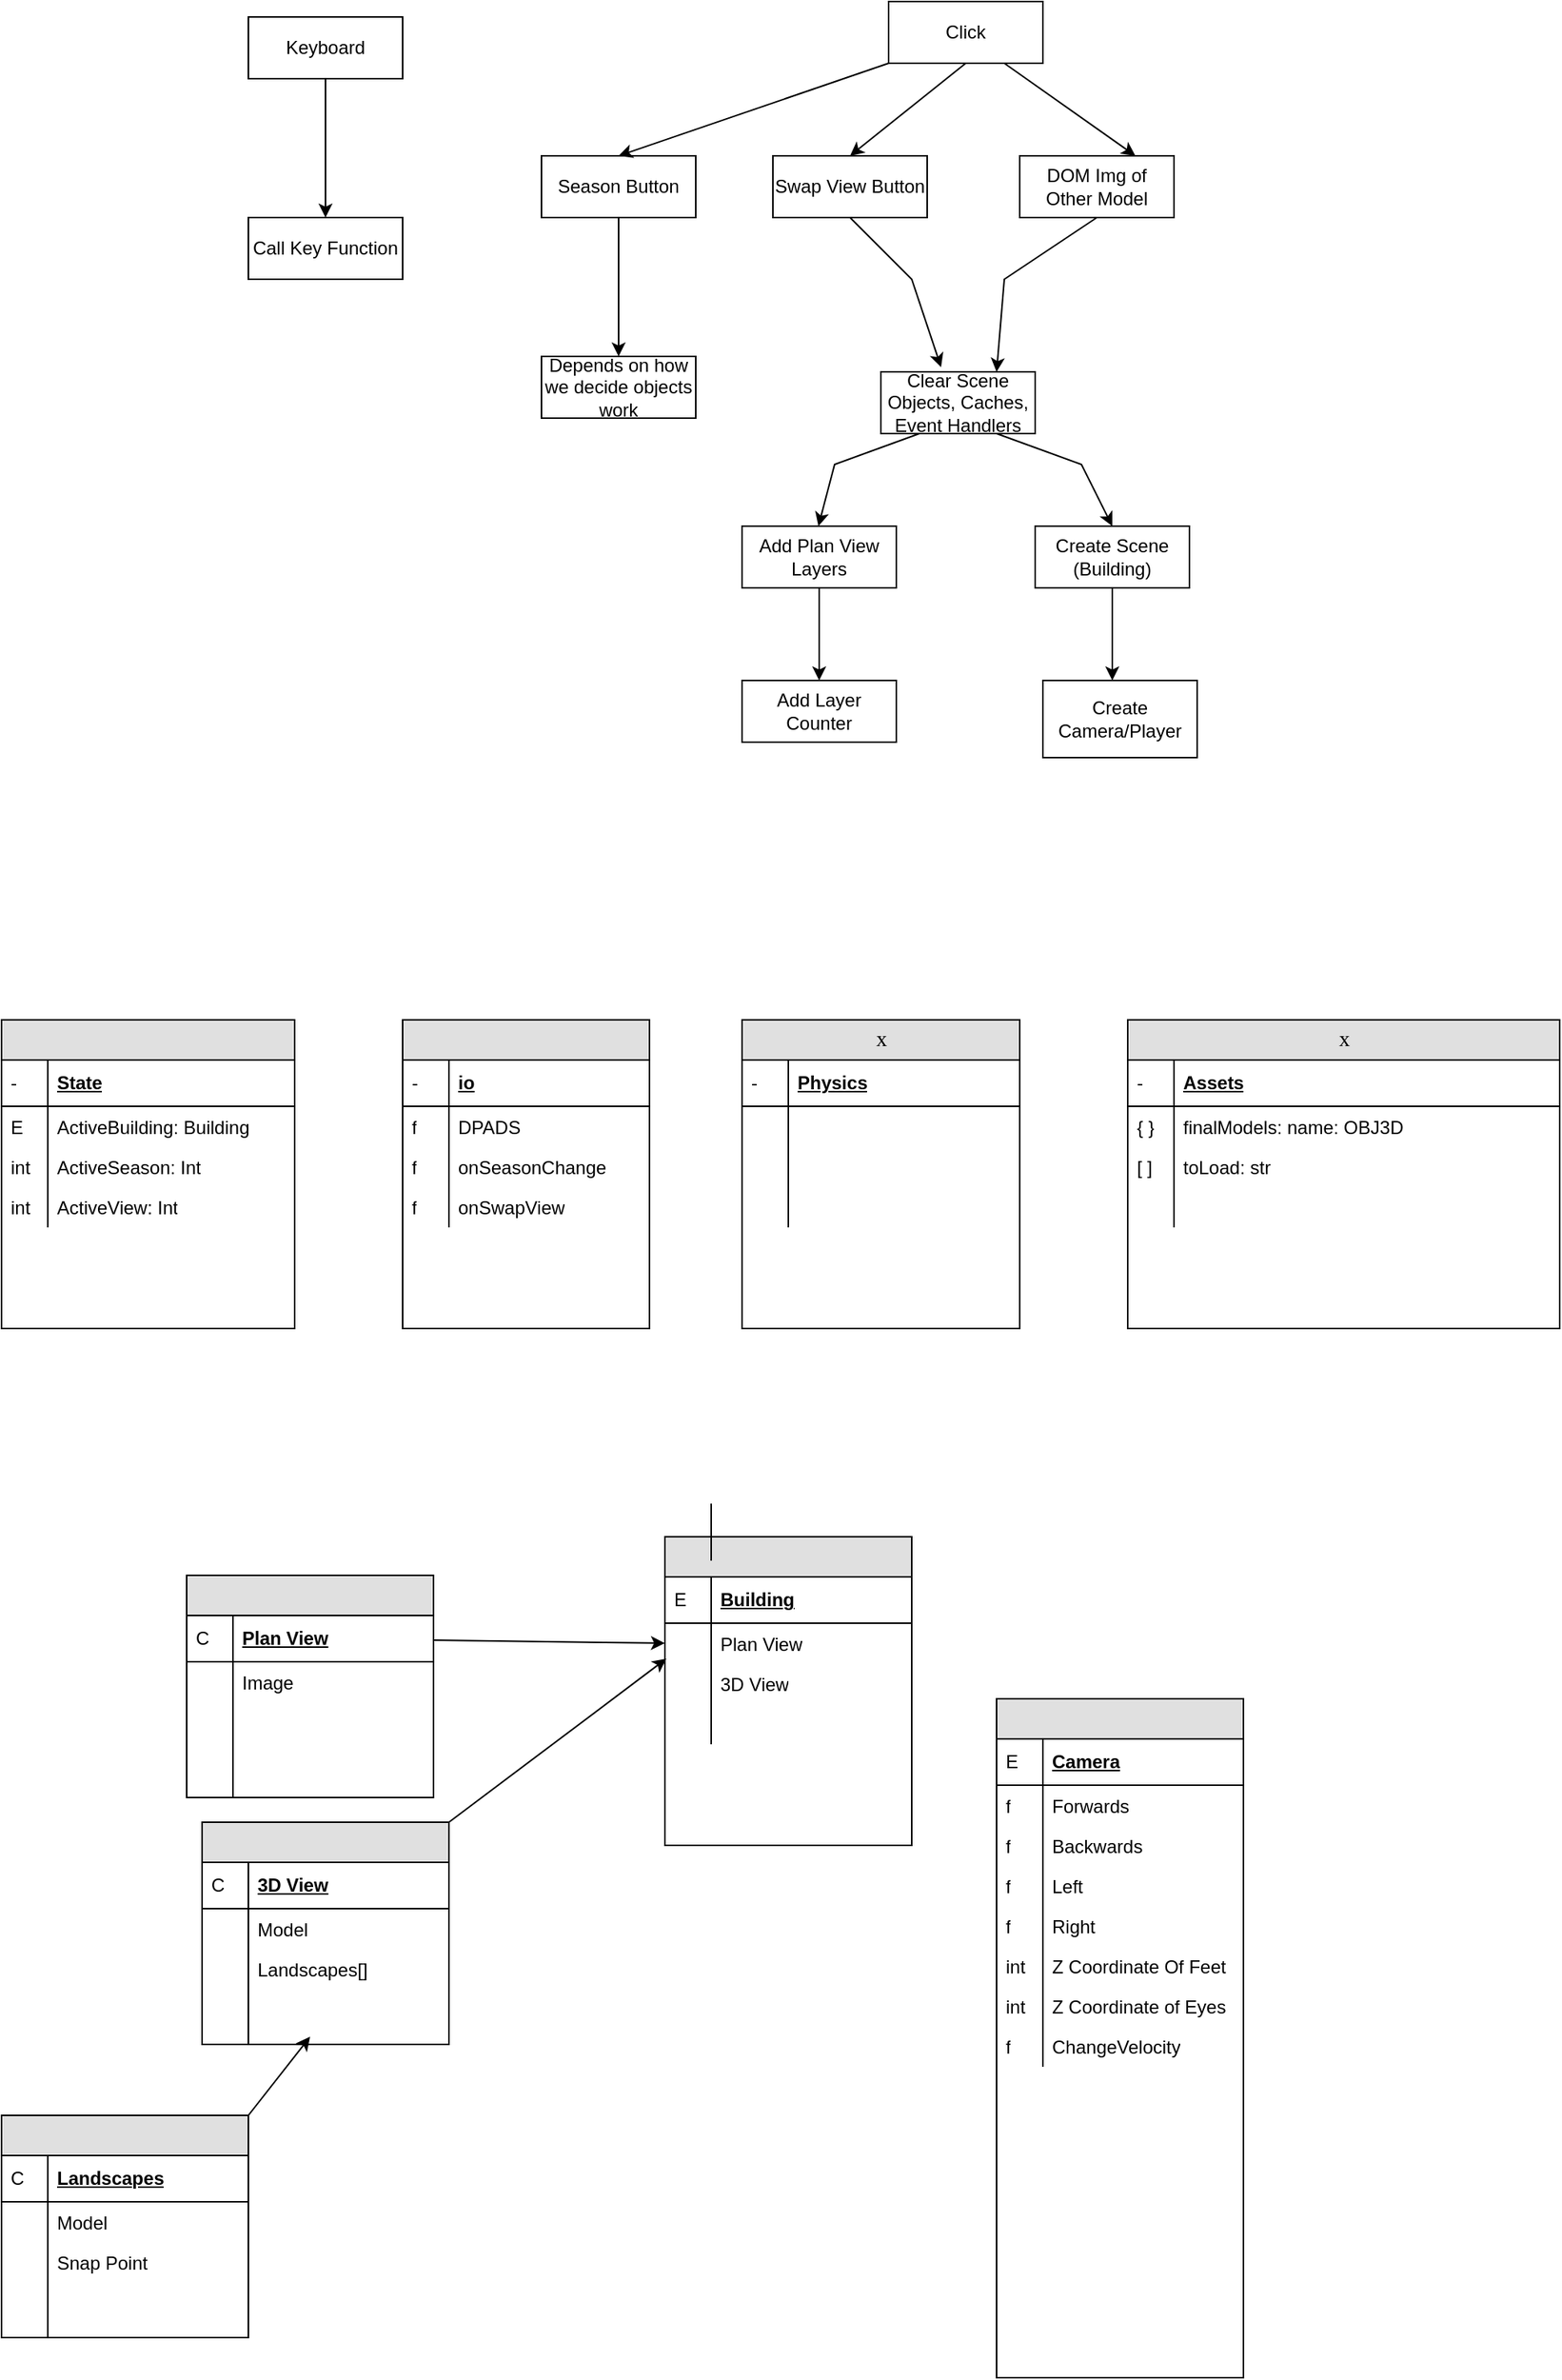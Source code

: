 <mxfile version="16.5.2" type="device"><diagram name="Page-1" id="e56a1550-8fbb-45ad-956c-1786394a9013"><mxGraphModel dx="1662" dy="1612" grid="1" gridSize="10" guides="1" tooltips="1" connect="1" arrows="1" fold="1" page="1" pageScale="1" pageWidth="1100" pageHeight="850" background="none" math="0" shadow="0"><root><mxCell id="0"/><mxCell id="1" parent="0"/><mxCell id="2e49270ec7c68f3f-80" value="" style="swimlane;html=1;fontStyle=0;childLayout=stackLayout;horizontal=1;startSize=26;fillColor=#e0e0e0;horizontalStack=0;resizeParent=1;resizeLast=0;collapsible=1;marginBottom=0;swimlaneFillColor=#ffffff;align=center;rounded=0;shadow=0;comic=0;labelBackgroundColor=none;strokeWidth=1;fontFamily=Verdana;fontSize=14" parent="1" vertex="1"><mxGeometry x="450" y="225" width="160" height="200" as="geometry"/></mxCell><mxCell id="2e49270ec7c68f3f-81" value="Building" style="shape=partialRectangle;top=0;left=0;right=0;bottom=1;html=1;align=left;verticalAlign=middle;fillColor=none;spacingLeft=34;spacingRight=4;whiteSpace=wrap;overflow=hidden;rotatable=0;points=[[0,0.5],[1,0.5]];portConstraint=eastwest;dropTarget=0;fontStyle=5;" parent="2e49270ec7c68f3f-80" vertex="1"><mxGeometry y="26" width="160" height="30" as="geometry"/></mxCell><mxCell id="2e49270ec7c68f3f-82" value="E" style="shape=partialRectangle;top=0;left=0;bottom=0;html=1;fillColor=none;align=left;verticalAlign=middle;spacingLeft=4;spacingRight=4;whiteSpace=wrap;overflow=hidden;rotatable=0;points=[];portConstraint=eastwest;part=1;" parent="2e49270ec7c68f3f-81" vertex="1" connectable="0"><mxGeometry width="30" height="30" as="geometry"/></mxCell><mxCell id="2e49270ec7c68f3f-83" value="Plan View&lt;br&gt;" style="shape=partialRectangle;top=0;left=0;right=0;bottom=0;html=1;align=left;verticalAlign=top;fillColor=none;spacingLeft=34;spacingRight=4;whiteSpace=wrap;overflow=hidden;rotatable=0;points=[[0,0.5],[1,0.5]];portConstraint=eastwest;dropTarget=0;" parent="2e49270ec7c68f3f-80" vertex="1"><mxGeometry y="56" width="160" height="26" as="geometry"/></mxCell><mxCell id="2e49270ec7c68f3f-84" value="" style="shape=partialRectangle;top=0;left=0;bottom=0;html=1;fillColor=none;align=left;verticalAlign=top;spacingLeft=4;spacingRight=4;whiteSpace=wrap;overflow=hidden;rotatable=0;points=[];portConstraint=eastwest;part=1;" parent="2e49270ec7c68f3f-83" vertex="1" connectable="0"><mxGeometry width="30" height="26" as="geometry"/></mxCell><mxCell id="2e49270ec7c68f3f-85" value="3D View" style="shape=partialRectangle;top=0;left=0;right=0;bottom=0;html=1;align=left;verticalAlign=top;fillColor=none;spacingLeft=34;spacingRight=4;whiteSpace=wrap;overflow=hidden;rotatable=0;points=[[0,0.5],[1,0.5]];portConstraint=eastwest;dropTarget=0;" parent="2e49270ec7c68f3f-80" vertex="1"><mxGeometry y="82" width="160" height="26" as="geometry"/></mxCell><mxCell id="2e49270ec7c68f3f-86" value="" style="shape=partialRectangle;top=0;left=0;bottom=0;html=1;fillColor=none;align=left;verticalAlign=top;spacingLeft=4;spacingRight=4;whiteSpace=wrap;overflow=hidden;rotatable=0;points=[];portConstraint=eastwest;part=1;" parent="2e49270ec7c68f3f-85" vertex="1" connectable="0"><mxGeometry width="30" height="26" as="geometry"/></mxCell><mxCell id="2e49270ec7c68f3f-87" value="" style="shape=partialRectangle;top=0;left=0;right=0;bottom=0;html=1;align=left;verticalAlign=top;fillColor=none;spacingLeft=34;spacingRight=4;whiteSpace=wrap;overflow=hidden;rotatable=0;points=[[0,0.5],[1,0.5]];portConstraint=eastwest;dropTarget=0;" parent="2e49270ec7c68f3f-80" vertex="1"><mxGeometry y="108" width="160" height="26" as="geometry"/></mxCell><mxCell id="2e49270ec7c68f3f-88" value="" style="shape=partialRectangle;top=0;left=0;bottom=0;html=1;fillColor=none;align=left;verticalAlign=top;spacingLeft=4;spacingRight=4;whiteSpace=wrap;overflow=hidden;rotatable=0;points=[];portConstraint=eastwest;part=1;" parent="2e49270ec7c68f3f-87" vertex="1" connectable="0"><mxGeometry width="30" height="26" as="geometry"/></mxCell><mxCell id="d5ONVTefNgzL_9Q0B2Lz-1" value="" style="swimlane;html=1;fontStyle=0;childLayout=stackLayout;horizontal=1;startSize=26;fillColor=#e0e0e0;horizontalStack=0;resizeParent=1;resizeLast=0;collapsible=1;marginBottom=0;swimlaneFillColor=#ffffff;align=center;rounded=0;shadow=0;comic=0;labelBackgroundColor=none;strokeWidth=1;fontFamily=Verdana;fontSize=14" parent="1" vertex="1"><mxGeometry x="140" y="250" width="160" height="144" as="geometry"/></mxCell><mxCell id="d5ONVTefNgzL_9Q0B2Lz-2" value="Plan View" style="shape=partialRectangle;top=0;left=0;right=0;bottom=1;html=1;align=left;verticalAlign=middle;fillColor=none;spacingLeft=34;spacingRight=4;whiteSpace=wrap;overflow=hidden;rotatable=0;points=[[0,0.5],[1,0.5]];portConstraint=eastwest;dropTarget=0;fontStyle=5;" parent="d5ONVTefNgzL_9Q0B2Lz-1" vertex="1"><mxGeometry y="26" width="160" height="30" as="geometry"/></mxCell><mxCell id="d5ONVTefNgzL_9Q0B2Lz-3" value="C" style="shape=partialRectangle;top=0;left=0;bottom=0;html=1;fillColor=none;align=left;verticalAlign=middle;spacingLeft=4;spacingRight=4;whiteSpace=wrap;overflow=hidden;rotatable=0;points=[];portConstraint=eastwest;part=1;" parent="d5ONVTefNgzL_9Q0B2Lz-2" vertex="1" connectable="0"><mxGeometry width="30" height="30" as="geometry"/></mxCell><mxCell id="d5ONVTefNgzL_9Q0B2Lz-4" value="Image" style="shape=partialRectangle;top=0;left=0;right=0;bottom=0;html=1;align=left;verticalAlign=top;fillColor=none;spacingLeft=34;spacingRight=4;whiteSpace=wrap;overflow=hidden;rotatable=0;points=[[0,0.5],[1,0.5]];portConstraint=eastwest;dropTarget=0;" parent="d5ONVTefNgzL_9Q0B2Lz-1" vertex="1"><mxGeometry y="56" width="160" height="26" as="geometry"/></mxCell><mxCell id="d5ONVTefNgzL_9Q0B2Lz-5" value="" style="shape=partialRectangle;top=0;left=0;bottom=0;html=1;fillColor=none;align=left;verticalAlign=top;spacingLeft=4;spacingRight=4;whiteSpace=wrap;overflow=hidden;rotatable=0;points=[];portConstraint=eastwest;part=1;" parent="d5ONVTefNgzL_9Q0B2Lz-4" vertex="1" connectable="0"><mxGeometry width="30" height="26" as="geometry"/></mxCell><mxCell id="d5ONVTefNgzL_9Q0B2Lz-6" value="" style="shape=partialRectangle;top=0;left=0;right=0;bottom=0;html=1;align=left;verticalAlign=top;fillColor=none;spacingLeft=34;spacingRight=4;whiteSpace=wrap;overflow=hidden;rotatable=0;points=[[0,0.5],[1,0.5]];portConstraint=eastwest;dropTarget=0;" parent="d5ONVTefNgzL_9Q0B2Lz-1" vertex="1"><mxGeometry y="82" width="160" height="26" as="geometry"/></mxCell><mxCell id="d5ONVTefNgzL_9Q0B2Lz-7" value="" style="shape=partialRectangle;top=0;left=0;bottom=0;html=1;fillColor=none;align=left;verticalAlign=top;spacingLeft=4;spacingRight=4;whiteSpace=wrap;overflow=hidden;rotatable=0;points=[];portConstraint=eastwest;part=1;" parent="d5ONVTefNgzL_9Q0B2Lz-6" vertex="1" connectable="0"><mxGeometry width="30" height="26" as="geometry"/></mxCell><mxCell id="d5ONVTefNgzL_9Q0B2Lz-8" value="" style="shape=partialRectangle;top=0;left=0;right=0;bottom=0;html=1;align=left;verticalAlign=top;fillColor=none;spacingLeft=34;spacingRight=4;whiteSpace=wrap;overflow=hidden;rotatable=0;points=[[0,0.5],[1,0.5]];portConstraint=eastwest;dropTarget=0;" parent="d5ONVTefNgzL_9Q0B2Lz-1" vertex="1"><mxGeometry y="108" width="160" height="26" as="geometry"/></mxCell><mxCell id="d5ONVTefNgzL_9Q0B2Lz-9" value="" style="shape=partialRectangle;top=0;left=0;bottom=0;html=1;fillColor=none;align=left;verticalAlign=top;spacingLeft=4;spacingRight=4;whiteSpace=wrap;overflow=hidden;rotatable=0;points=[];portConstraint=eastwest;part=1;" parent="d5ONVTefNgzL_9Q0B2Lz-8" vertex="1" connectable="0"><mxGeometry width="30" height="26" as="geometry"/></mxCell><mxCell id="d5ONVTefNgzL_9Q0B2Lz-10" value="" style="shape=partialRectangle;top=0;left=0;right=0;bottom=0;html=1;align=left;verticalAlign=top;fillColor=none;spacingLeft=34;spacingRight=4;whiteSpace=wrap;overflow=hidden;rotatable=0;points=[[0,0.5],[1,0.5]];portConstraint=eastwest;dropTarget=0;" parent="d5ONVTefNgzL_9Q0B2Lz-1" vertex="1"><mxGeometry y="134" width="160" height="10" as="geometry"/></mxCell><mxCell id="d5ONVTefNgzL_9Q0B2Lz-11" value="" style="shape=partialRectangle;top=0;left=0;bottom=0;html=1;fillColor=none;align=left;verticalAlign=top;spacingLeft=4;spacingRight=4;whiteSpace=wrap;overflow=hidden;rotatable=0;points=[];portConstraint=eastwest;part=1;" parent="d5ONVTefNgzL_9Q0B2Lz-10" vertex="1" connectable="0"><mxGeometry width="30" height="10" as="geometry"/></mxCell><mxCell id="d5ONVTefNgzL_9Q0B2Lz-13" value="" style="endArrow=classic;html=1;rounded=0;entryX=0;entryY=0.5;entryDx=0;entryDy=0;" parent="1" target="2e49270ec7c68f3f-83" edge="1" source="d5ONVTefNgzL_9Q0B2Lz-2"><mxGeometry width="50" height="50" relative="1" as="geometry"><mxPoint x="280" y="340" as="sourcePoint"/><mxPoint x="330" y="290" as="targetPoint"/></mxGeometry></mxCell><mxCell id="2e49270ec7c68f3f-89" value="" style="shape=partialRectangle;top=0;left=0;right=0;bottom=0;html=1;align=left;verticalAlign=top;fillColor=none;spacingLeft=34;spacingRight=4;whiteSpace=wrap;overflow=hidden;rotatable=0;points=[[0,0.5],[1,0.5]];portConstraint=eastwest;dropTarget=0;" parent="1" vertex="1"><mxGeometry x="450" y="204" width="160" height="10" as="geometry"/></mxCell><mxCell id="2e49270ec7c68f3f-90" value="" style="shape=partialRectangle;top=0;left=0;bottom=0;html=1;fillColor=none;align=left;verticalAlign=top;spacingLeft=4;spacingRight=4;whiteSpace=wrap;overflow=hidden;rotatable=0;points=[];portConstraint=eastwest;part=1;" parent="2e49270ec7c68f3f-89" vertex="1" connectable="0"><mxGeometry width="30" height="10" as="geometry"/></mxCell><mxCell id="d5ONVTefNgzL_9Q0B2Lz-14" value="" style="shape=partialRectangle;top=0;left=0;right=0;bottom=0;html=1;align=left;verticalAlign=top;fillColor=none;spacingLeft=34;spacingRight=4;whiteSpace=wrap;overflow=hidden;rotatable=0;points=[[0,0.5],[1,0.5]];portConstraint=eastwest;dropTarget=0;" parent="1" vertex="1"><mxGeometry x="450" y="210" width="160" height="30" as="geometry"/></mxCell><mxCell id="d5ONVTefNgzL_9Q0B2Lz-15" value="" style="shape=partialRectangle;top=0;left=0;bottom=0;html=1;fillColor=none;align=left;verticalAlign=top;spacingLeft=4;spacingRight=4;whiteSpace=wrap;overflow=hidden;rotatable=0;points=[];portConstraint=eastwest;part=1;" parent="d5ONVTefNgzL_9Q0B2Lz-14" vertex="1" connectable="0"><mxGeometry width="30" height="30.0" as="geometry"/></mxCell><mxCell id="d5ONVTefNgzL_9Q0B2Lz-16" value="" style="swimlane;html=1;fontStyle=0;childLayout=stackLayout;horizontal=1;startSize=26;fillColor=#e0e0e0;horizontalStack=0;resizeParent=1;resizeLast=0;collapsible=1;marginBottom=0;swimlaneFillColor=#ffffff;align=center;rounded=0;shadow=0;comic=0;labelBackgroundColor=none;strokeWidth=1;fontFamily=Verdana;fontSize=14" parent="1" vertex="1"><mxGeometry x="150" y="410" width="160" height="144" as="geometry"/></mxCell><mxCell id="d5ONVTefNgzL_9Q0B2Lz-17" value="3D View" style="shape=partialRectangle;top=0;left=0;right=0;bottom=1;html=1;align=left;verticalAlign=middle;fillColor=none;spacingLeft=34;spacingRight=4;whiteSpace=wrap;overflow=hidden;rotatable=0;points=[[0,0.5],[1,0.5]];portConstraint=eastwest;dropTarget=0;fontStyle=5;" parent="d5ONVTefNgzL_9Q0B2Lz-16" vertex="1"><mxGeometry y="26" width="160" height="30" as="geometry"/></mxCell><mxCell id="d5ONVTefNgzL_9Q0B2Lz-18" value="C" style="shape=partialRectangle;top=0;left=0;bottom=0;html=1;fillColor=none;align=left;verticalAlign=middle;spacingLeft=4;spacingRight=4;whiteSpace=wrap;overflow=hidden;rotatable=0;points=[];portConstraint=eastwest;part=1;" parent="d5ONVTefNgzL_9Q0B2Lz-17" vertex="1" connectable="0"><mxGeometry width="30" height="30" as="geometry"/></mxCell><mxCell id="d5ONVTefNgzL_9Q0B2Lz-19" value="Model" style="shape=partialRectangle;top=0;left=0;right=0;bottom=0;html=1;align=left;verticalAlign=top;fillColor=none;spacingLeft=34;spacingRight=4;whiteSpace=wrap;overflow=hidden;rotatable=0;points=[[0,0.5],[1,0.5]];portConstraint=eastwest;dropTarget=0;" parent="d5ONVTefNgzL_9Q0B2Lz-16" vertex="1"><mxGeometry y="56" width="160" height="26" as="geometry"/></mxCell><mxCell id="d5ONVTefNgzL_9Q0B2Lz-20" value="" style="shape=partialRectangle;top=0;left=0;bottom=0;html=1;fillColor=none;align=left;verticalAlign=top;spacingLeft=4;spacingRight=4;whiteSpace=wrap;overflow=hidden;rotatable=0;points=[];portConstraint=eastwest;part=1;" parent="d5ONVTefNgzL_9Q0B2Lz-19" vertex="1" connectable="0"><mxGeometry width="30" height="26" as="geometry"/></mxCell><mxCell id="d5ONVTefNgzL_9Q0B2Lz-21" value="Landscapes[]" style="shape=partialRectangle;top=0;left=0;right=0;bottom=0;html=1;align=left;verticalAlign=top;fillColor=none;spacingLeft=34;spacingRight=4;whiteSpace=wrap;overflow=hidden;rotatable=0;points=[[0,0.5],[1,0.5]];portConstraint=eastwest;dropTarget=0;" parent="d5ONVTefNgzL_9Q0B2Lz-16" vertex="1"><mxGeometry y="82" width="160" height="26" as="geometry"/></mxCell><mxCell id="d5ONVTefNgzL_9Q0B2Lz-22" value="" style="shape=partialRectangle;top=0;left=0;bottom=0;html=1;fillColor=none;align=left;verticalAlign=top;spacingLeft=4;spacingRight=4;whiteSpace=wrap;overflow=hidden;rotatable=0;points=[];portConstraint=eastwest;part=1;" parent="d5ONVTefNgzL_9Q0B2Lz-21" vertex="1" connectable="0"><mxGeometry width="30" height="26" as="geometry"/></mxCell><mxCell id="d5ONVTefNgzL_9Q0B2Lz-23" value="" style="shape=partialRectangle;top=0;left=0;right=0;bottom=0;html=1;align=left;verticalAlign=top;fillColor=none;spacingLeft=34;spacingRight=4;whiteSpace=wrap;overflow=hidden;rotatable=0;points=[[0,0.5],[1,0.5]];portConstraint=eastwest;dropTarget=0;" parent="d5ONVTefNgzL_9Q0B2Lz-16" vertex="1"><mxGeometry y="108" width="160" height="26" as="geometry"/></mxCell><mxCell id="d5ONVTefNgzL_9Q0B2Lz-24" value="" style="shape=partialRectangle;top=0;left=0;bottom=0;html=1;fillColor=none;align=left;verticalAlign=top;spacingLeft=4;spacingRight=4;whiteSpace=wrap;overflow=hidden;rotatable=0;points=[];portConstraint=eastwest;part=1;" parent="d5ONVTefNgzL_9Q0B2Lz-23" vertex="1" connectable="0"><mxGeometry width="30" height="26" as="geometry"/></mxCell><mxCell id="d5ONVTefNgzL_9Q0B2Lz-25" value="" style="shape=partialRectangle;top=0;left=0;right=0;bottom=0;html=1;align=left;verticalAlign=top;fillColor=none;spacingLeft=34;spacingRight=4;whiteSpace=wrap;overflow=hidden;rotatable=0;points=[[0,0.5],[1,0.5]];portConstraint=eastwest;dropTarget=0;" parent="d5ONVTefNgzL_9Q0B2Lz-16" vertex="1"><mxGeometry y="134" width="160" height="10" as="geometry"/></mxCell><mxCell id="d5ONVTefNgzL_9Q0B2Lz-26" value="" style="shape=partialRectangle;top=0;left=0;bottom=0;html=1;fillColor=none;align=left;verticalAlign=top;spacingLeft=4;spacingRight=4;whiteSpace=wrap;overflow=hidden;rotatable=0;points=[];portConstraint=eastwest;part=1;" parent="d5ONVTefNgzL_9Q0B2Lz-25" vertex="1" connectable="0"><mxGeometry width="30" height="10" as="geometry"/></mxCell><mxCell id="d5ONVTefNgzL_9Q0B2Lz-27" value="" style="endArrow=classic;html=1;rounded=0;entryX=0.006;entryY=0.885;entryDx=0;entryDy=0;exitX=1;exitY=0;exitDx=0;exitDy=0;entryPerimeter=0;" parent="1" target="2e49270ec7c68f3f-83" edge="1" source="d5ONVTefNgzL_9Q0B2Lz-16"><mxGeometry width="50" height="50" relative="1" as="geometry"><mxPoint x="530" y="341" as="sourcePoint"/><mxPoint x="700" y="210" as="targetPoint"/></mxGeometry></mxCell><mxCell id="d5ONVTefNgzL_9Q0B2Lz-28" value="" style="swimlane;html=1;fontStyle=0;childLayout=stackLayout;horizontal=1;startSize=26;fillColor=#e0e0e0;horizontalStack=0;resizeParent=1;resizeLast=0;collapsible=1;marginBottom=0;swimlaneFillColor=#ffffff;align=center;rounded=0;shadow=0;comic=0;labelBackgroundColor=none;strokeWidth=1;fontFamily=Verdana;fontSize=14" parent="1" vertex="1"><mxGeometry x="20" y="-110" width="190" height="200" as="geometry"/></mxCell><mxCell id="d5ONVTefNgzL_9Q0B2Lz-29" value="State" style="shape=partialRectangle;top=0;left=0;right=0;bottom=1;html=1;align=left;verticalAlign=middle;fillColor=none;spacingLeft=34;spacingRight=4;whiteSpace=wrap;overflow=hidden;rotatable=0;points=[[0,0.5],[1,0.5]];portConstraint=eastwest;dropTarget=0;fontStyle=5;" parent="d5ONVTefNgzL_9Q0B2Lz-28" vertex="1"><mxGeometry y="26" width="190" height="30" as="geometry"/></mxCell><mxCell id="d5ONVTefNgzL_9Q0B2Lz-30" value="-" style="shape=partialRectangle;top=0;left=0;bottom=0;html=1;fillColor=none;align=left;verticalAlign=middle;spacingLeft=4;spacingRight=4;whiteSpace=wrap;overflow=hidden;rotatable=0;points=[];portConstraint=eastwest;part=1;" parent="d5ONVTefNgzL_9Q0B2Lz-29" vertex="1" connectable="0"><mxGeometry width="30" height="30" as="geometry"/></mxCell><mxCell id="d5ONVTefNgzL_9Q0B2Lz-31" value="ActiveBuilding: Building" style="shape=partialRectangle;top=0;left=0;right=0;bottom=0;html=1;align=left;verticalAlign=top;fillColor=none;spacingLeft=34;spacingRight=4;whiteSpace=wrap;overflow=hidden;rotatable=0;points=[[0,0.5],[1,0.5]];portConstraint=eastwest;dropTarget=0;" parent="d5ONVTefNgzL_9Q0B2Lz-28" vertex="1"><mxGeometry y="56" width="190" height="26" as="geometry"/></mxCell><mxCell id="d5ONVTefNgzL_9Q0B2Lz-32" value="E" style="shape=partialRectangle;top=0;left=0;bottom=0;html=1;fillColor=none;align=left;verticalAlign=top;spacingLeft=4;spacingRight=4;whiteSpace=wrap;overflow=hidden;rotatable=0;points=[];portConstraint=eastwest;part=1;" parent="d5ONVTefNgzL_9Q0B2Lz-31" vertex="1" connectable="0"><mxGeometry width="30" height="26" as="geometry"/></mxCell><mxCell id="d5ONVTefNgzL_9Q0B2Lz-33" value="ActiveSeason: Int" style="shape=partialRectangle;top=0;left=0;right=0;bottom=0;html=1;align=left;verticalAlign=top;fillColor=none;spacingLeft=34;spacingRight=4;whiteSpace=wrap;overflow=hidden;rotatable=0;points=[[0,0.5],[1,0.5]];portConstraint=eastwest;dropTarget=0;" parent="d5ONVTefNgzL_9Q0B2Lz-28" vertex="1"><mxGeometry y="82" width="190" height="26" as="geometry"/></mxCell><mxCell id="d5ONVTefNgzL_9Q0B2Lz-34" value="int" style="shape=partialRectangle;top=0;left=0;bottom=0;html=1;fillColor=none;align=left;verticalAlign=top;spacingLeft=4;spacingRight=4;whiteSpace=wrap;overflow=hidden;rotatable=0;points=[];portConstraint=eastwest;part=1;" parent="d5ONVTefNgzL_9Q0B2Lz-33" vertex="1" connectable="0"><mxGeometry width="30" height="26" as="geometry"/></mxCell><mxCell id="d5ONVTefNgzL_9Q0B2Lz-35" value="ActiveView: Int" style="shape=partialRectangle;top=0;left=0;right=0;bottom=0;html=1;align=left;verticalAlign=top;fillColor=none;spacingLeft=34;spacingRight=4;whiteSpace=wrap;overflow=hidden;rotatable=0;points=[[0,0.5],[1,0.5]];portConstraint=eastwest;dropTarget=0;" parent="d5ONVTefNgzL_9Q0B2Lz-28" vertex="1"><mxGeometry y="108" width="190" height="26" as="geometry"/></mxCell><mxCell id="d5ONVTefNgzL_9Q0B2Lz-36" value="int" style="shape=partialRectangle;top=0;left=0;bottom=0;html=1;fillColor=none;align=left;verticalAlign=top;spacingLeft=4;spacingRight=4;whiteSpace=wrap;overflow=hidden;rotatable=0;points=[];portConstraint=eastwest;part=1;" parent="d5ONVTefNgzL_9Q0B2Lz-35" vertex="1" connectable="0"><mxGeometry width="30" height="26" as="geometry"/></mxCell><mxCell id="d5ONVTefNgzL_9Q0B2Lz-38" value="" style="swimlane;html=1;fontStyle=0;childLayout=stackLayout;horizontal=1;startSize=26;fillColor=#e0e0e0;horizontalStack=0;resizeParent=1;resizeLast=0;collapsible=1;marginBottom=0;swimlaneFillColor=#ffffff;align=center;rounded=0;shadow=0;comic=0;labelBackgroundColor=none;strokeWidth=1;fontFamily=Verdana;fontSize=14" parent="1" vertex="1"><mxGeometry x="665" y="330" width="160" height="440" as="geometry"/></mxCell><mxCell id="d5ONVTefNgzL_9Q0B2Lz-39" value="Camera" style="shape=partialRectangle;top=0;left=0;right=0;bottom=1;html=1;align=left;verticalAlign=middle;fillColor=none;spacingLeft=34;spacingRight=4;whiteSpace=wrap;overflow=hidden;rotatable=0;points=[[0,0.5],[1,0.5]];portConstraint=eastwest;dropTarget=0;fontStyle=5;" parent="d5ONVTefNgzL_9Q0B2Lz-38" vertex="1"><mxGeometry y="26" width="160" height="30" as="geometry"/></mxCell><mxCell id="d5ONVTefNgzL_9Q0B2Lz-40" value="E" style="shape=partialRectangle;top=0;left=0;bottom=0;html=1;fillColor=none;align=left;verticalAlign=middle;spacingLeft=4;spacingRight=4;whiteSpace=wrap;overflow=hidden;rotatable=0;points=[];portConstraint=eastwest;part=1;" parent="d5ONVTefNgzL_9Q0B2Lz-39" vertex="1" connectable="0"><mxGeometry width="30" height="30" as="geometry"/></mxCell><mxCell id="d5ONVTefNgzL_9Q0B2Lz-41" value="Forwards" style="shape=partialRectangle;top=0;left=0;right=0;bottom=0;html=1;align=left;verticalAlign=top;fillColor=none;spacingLeft=34;spacingRight=4;whiteSpace=wrap;overflow=hidden;rotatable=0;points=[[0,0.5],[1,0.5]];portConstraint=eastwest;dropTarget=0;" parent="d5ONVTefNgzL_9Q0B2Lz-38" vertex="1"><mxGeometry y="56" width="160" height="26" as="geometry"/></mxCell><mxCell id="d5ONVTefNgzL_9Q0B2Lz-42" value="f" style="shape=partialRectangle;top=0;left=0;bottom=0;html=1;fillColor=none;align=left;verticalAlign=top;spacingLeft=4;spacingRight=4;whiteSpace=wrap;overflow=hidden;rotatable=0;points=[];portConstraint=eastwest;part=1;" parent="d5ONVTefNgzL_9Q0B2Lz-41" vertex="1" connectable="0"><mxGeometry width="30" height="26" as="geometry"/></mxCell><mxCell id="d5ONVTefNgzL_9Q0B2Lz-43" value="Backwards" style="shape=partialRectangle;top=0;left=0;right=0;bottom=0;html=1;align=left;verticalAlign=top;fillColor=none;spacingLeft=34;spacingRight=4;whiteSpace=wrap;overflow=hidden;rotatable=0;points=[[0,0.5],[1,0.5]];portConstraint=eastwest;dropTarget=0;" parent="d5ONVTefNgzL_9Q0B2Lz-38" vertex="1"><mxGeometry y="82" width="160" height="26" as="geometry"/></mxCell><mxCell id="d5ONVTefNgzL_9Q0B2Lz-44" value="f" style="shape=partialRectangle;top=0;left=0;bottom=0;html=1;fillColor=none;align=left;verticalAlign=top;spacingLeft=4;spacingRight=4;whiteSpace=wrap;overflow=hidden;rotatable=0;points=[];portConstraint=eastwest;part=1;" parent="d5ONVTefNgzL_9Q0B2Lz-43" vertex="1" connectable="0"><mxGeometry width="30" height="26" as="geometry"/></mxCell><mxCell id="d5ONVTefNgzL_9Q0B2Lz-45" value="Left&amp;nbsp;" style="shape=partialRectangle;top=0;left=0;right=0;bottom=0;html=1;align=left;verticalAlign=top;fillColor=none;spacingLeft=34;spacingRight=4;whiteSpace=wrap;overflow=hidden;rotatable=0;points=[[0,0.5],[1,0.5]];portConstraint=eastwest;dropTarget=0;" parent="d5ONVTefNgzL_9Q0B2Lz-38" vertex="1"><mxGeometry y="108" width="160" height="26" as="geometry"/></mxCell><mxCell id="d5ONVTefNgzL_9Q0B2Lz-46" value="f" style="shape=partialRectangle;top=0;left=0;bottom=0;html=1;fillColor=none;align=left;verticalAlign=top;spacingLeft=4;spacingRight=4;whiteSpace=wrap;overflow=hidden;rotatable=0;points=[];portConstraint=eastwest;part=1;" parent="d5ONVTefNgzL_9Q0B2Lz-45" vertex="1" connectable="0"><mxGeometry width="30" height="26" as="geometry"/></mxCell><mxCell id="d5ONVTefNgzL_9Q0B2Lz-48" value="Right&lt;br&gt;" style="shape=partialRectangle;top=0;left=0;right=0;bottom=0;html=1;align=left;verticalAlign=top;fillColor=none;spacingLeft=34;spacingRight=4;whiteSpace=wrap;overflow=hidden;rotatable=0;points=[[0,0.5],[1,0.5]];portConstraint=eastwest;dropTarget=0;" parent="d5ONVTefNgzL_9Q0B2Lz-38" vertex="1"><mxGeometry y="134" width="160" height="26" as="geometry"/></mxCell><mxCell id="d5ONVTefNgzL_9Q0B2Lz-49" value="f" style="shape=partialRectangle;top=0;left=0;bottom=0;html=1;fillColor=none;align=left;verticalAlign=top;spacingLeft=4;spacingRight=4;whiteSpace=wrap;overflow=hidden;rotatable=0;points=[];portConstraint=eastwest;part=1;" parent="d5ONVTefNgzL_9Q0B2Lz-48" vertex="1" connectable="0"><mxGeometry width="30" height="26" as="geometry"/></mxCell><mxCell id="d5ONVTefNgzL_9Q0B2Lz-67" value="Z Coordinate Of Feet" style="shape=partialRectangle;top=0;left=0;right=0;bottom=0;html=1;align=left;verticalAlign=top;fillColor=none;spacingLeft=34;spacingRight=4;whiteSpace=wrap;overflow=hidden;rotatable=0;points=[[0,0.5],[1,0.5]];portConstraint=eastwest;dropTarget=0;" parent="d5ONVTefNgzL_9Q0B2Lz-38" vertex="1"><mxGeometry y="160" width="160" height="26" as="geometry"/></mxCell><mxCell id="d5ONVTefNgzL_9Q0B2Lz-68" value="int" style="shape=partialRectangle;top=0;left=0;bottom=0;html=1;fillColor=none;align=left;verticalAlign=top;spacingLeft=4;spacingRight=4;whiteSpace=wrap;overflow=hidden;rotatable=0;points=[];portConstraint=eastwest;part=1;" parent="d5ONVTefNgzL_9Q0B2Lz-67" vertex="1" connectable="0"><mxGeometry width="30" height="26" as="geometry"/></mxCell><mxCell id="d5ONVTefNgzL_9Q0B2Lz-69" value="Z Coordinate of Eyes" style="shape=partialRectangle;top=0;left=0;right=0;bottom=0;html=1;align=left;verticalAlign=top;fillColor=none;spacingLeft=34;spacingRight=4;whiteSpace=wrap;overflow=hidden;rotatable=0;points=[[0,0.5],[1,0.5]];portConstraint=eastwest;dropTarget=0;" parent="d5ONVTefNgzL_9Q0B2Lz-38" vertex="1"><mxGeometry y="186" width="160" height="26" as="geometry"/></mxCell><mxCell id="d5ONVTefNgzL_9Q0B2Lz-70" value="int" style="shape=partialRectangle;top=0;left=0;bottom=0;html=1;fillColor=none;align=left;verticalAlign=top;spacingLeft=4;spacingRight=4;whiteSpace=wrap;overflow=hidden;rotatable=0;points=[];portConstraint=eastwest;part=1;" parent="d5ONVTefNgzL_9Q0B2Lz-69" vertex="1" connectable="0"><mxGeometry width="30" height="26" as="geometry"/></mxCell><mxCell id="d5ONVTefNgzL_9Q0B2Lz-91" value="ChangeVelocity" style="shape=partialRectangle;top=0;left=0;right=0;bottom=0;html=1;align=left;verticalAlign=top;fillColor=none;spacingLeft=34;spacingRight=4;whiteSpace=wrap;overflow=hidden;rotatable=0;points=[[0,0.5],[1,0.5]];portConstraint=eastwest;dropTarget=0;" parent="d5ONVTefNgzL_9Q0B2Lz-38" vertex="1"><mxGeometry y="212" width="160" height="26" as="geometry"/></mxCell><mxCell id="d5ONVTefNgzL_9Q0B2Lz-92" value="f" style="shape=partialRectangle;top=0;left=0;bottom=0;html=1;fillColor=none;align=left;verticalAlign=top;spacingLeft=4;spacingRight=4;whiteSpace=wrap;overflow=hidden;rotatable=0;points=[];portConstraint=eastwest;part=1;" parent="d5ONVTefNgzL_9Q0B2Lz-91" vertex="1" connectable="0"><mxGeometry width="30" height="26" as="geometry"/></mxCell><mxCell id="d5ONVTefNgzL_9Q0B2Lz-50" value="Keyboard" style="whiteSpace=wrap;html=1;align=center;" parent="1" vertex="1"><mxGeometry x="180" y="-760" width="100" height="40" as="geometry"/></mxCell><mxCell id="d5ONVTefNgzL_9Q0B2Lz-51" value="" style="endArrow=classic;html=1;rounded=0;exitX=0.5;exitY=1;exitDx=0;exitDy=0;" parent="1" source="d5ONVTefNgzL_9Q0B2Lz-50" edge="1"><mxGeometry width="50" height="50" relative="1" as="geometry"><mxPoint x="230" y="-710" as="sourcePoint"/><mxPoint x="230" y="-630" as="targetPoint"/></mxGeometry></mxCell><mxCell id="d5ONVTefNgzL_9Q0B2Lz-52" value="Season Button" style="whiteSpace=wrap;html=1;align=center;" parent="1" vertex="1"><mxGeometry x="370" y="-670" width="100" height="40" as="geometry"/></mxCell><mxCell id="d5ONVTefNgzL_9Q0B2Lz-53" value="" style="endArrow=classic;html=1;rounded=0;exitX=0.5;exitY=1;exitDx=0;exitDy=0;entryX=0.5;entryY=0;entryDx=0;entryDy=0;" parent="1" source="d5ONVTefNgzL_9Q0B2Lz-52" edge="1" target="RNNw3VUjcanVq74TLRlh-22"><mxGeometry width="50" height="50" relative="1" as="geometry"><mxPoint x="610" y="-320" as="sourcePoint"/><mxPoint x="420" y="-550" as="targetPoint"/></mxGeometry></mxCell><mxCell id="d5ONVTefNgzL_9Q0B2Lz-71" value="" style="swimlane;html=1;fontStyle=0;childLayout=stackLayout;horizontal=1;startSize=26;fillColor=#e0e0e0;horizontalStack=0;resizeParent=1;resizeLast=0;collapsible=1;marginBottom=0;swimlaneFillColor=#ffffff;align=center;rounded=0;shadow=0;comic=0;labelBackgroundColor=none;strokeWidth=1;fontFamily=Verdana;fontSize=14" parent="1" vertex="1"><mxGeometry x="280" y="-110" width="160" height="200" as="geometry"/></mxCell><mxCell id="d5ONVTefNgzL_9Q0B2Lz-72" value="io" style="shape=partialRectangle;top=0;left=0;right=0;bottom=1;html=1;align=left;verticalAlign=middle;fillColor=none;spacingLeft=34;spacingRight=4;whiteSpace=wrap;overflow=hidden;rotatable=0;points=[[0,0.5],[1,0.5]];portConstraint=eastwest;dropTarget=0;fontStyle=5;" parent="d5ONVTefNgzL_9Q0B2Lz-71" vertex="1"><mxGeometry y="26" width="160" height="30" as="geometry"/></mxCell><mxCell id="d5ONVTefNgzL_9Q0B2Lz-73" value="-" style="shape=partialRectangle;top=0;left=0;bottom=0;html=1;fillColor=none;align=left;verticalAlign=middle;spacingLeft=4;spacingRight=4;whiteSpace=wrap;overflow=hidden;rotatable=0;points=[];portConstraint=eastwest;part=1;" parent="d5ONVTefNgzL_9Q0B2Lz-72" vertex="1" connectable="0"><mxGeometry width="30" height="30" as="geometry"/></mxCell><mxCell id="d5ONVTefNgzL_9Q0B2Lz-74" value="DPADS" style="shape=partialRectangle;top=0;left=0;right=0;bottom=0;html=1;align=left;verticalAlign=top;fillColor=none;spacingLeft=34;spacingRight=4;whiteSpace=wrap;overflow=hidden;rotatable=0;points=[[0,0.5],[1,0.5]];portConstraint=eastwest;dropTarget=0;" parent="d5ONVTefNgzL_9Q0B2Lz-71" vertex="1"><mxGeometry y="56" width="160" height="26" as="geometry"/></mxCell><mxCell id="d5ONVTefNgzL_9Q0B2Lz-75" value="f" style="shape=partialRectangle;top=0;left=0;bottom=0;html=1;fillColor=none;align=left;verticalAlign=top;spacingLeft=4;spacingRight=4;whiteSpace=wrap;overflow=hidden;rotatable=0;points=[];portConstraint=eastwest;part=1;" parent="d5ONVTefNgzL_9Q0B2Lz-74" vertex="1" connectable="0"><mxGeometry width="30" height="26" as="geometry"/></mxCell><mxCell id="d5ONVTefNgzL_9Q0B2Lz-76" value="onSeasonChange" style="shape=partialRectangle;top=0;left=0;right=0;bottom=0;html=1;align=left;verticalAlign=top;fillColor=none;spacingLeft=34;spacingRight=4;whiteSpace=wrap;overflow=hidden;rotatable=0;points=[[0,0.5],[1,0.5]];portConstraint=eastwest;dropTarget=0;" parent="d5ONVTefNgzL_9Q0B2Lz-71" vertex="1"><mxGeometry y="82" width="160" height="26" as="geometry"/></mxCell><mxCell id="d5ONVTefNgzL_9Q0B2Lz-77" value="f" style="shape=partialRectangle;top=0;left=0;bottom=0;html=1;fillColor=none;align=left;verticalAlign=top;spacingLeft=4;spacingRight=4;whiteSpace=wrap;overflow=hidden;rotatable=0;points=[];portConstraint=eastwest;part=1;" parent="d5ONVTefNgzL_9Q0B2Lz-76" vertex="1" connectable="0"><mxGeometry width="30" height="26" as="geometry"/></mxCell><mxCell id="d5ONVTefNgzL_9Q0B2Lz-78" value="onSwapView" style="shape=partialRectangle;top=0;left=0;right=0;bottom=0;html=1;align=left;verticalAlign=top;fillColor=none;spacingLeft=34;spacingRight=4;whiteSpace=wrap;overflow=hidden;rotatable=0;points=[[0,0.5],[1,0.5]];portConstraint=eastwest;dropTarget=0;" parent="d5ONVTefNgzL_9Q0B2Lz-71" vertex="1"><mxGeometry y="108" width="160" height="26" as="geometry"/></mxCell><mxCell id="d5ONVTefNgzL_9Q0B2Lz-79" value="f" style="shape=partialRectangle;top=0;left=0;bottom=0;html=1;fillColor=none;align=left;verticalAlign=top;spacingLeft=4;spacingRight=4;whiteSpace=wrap;overflow=hidden;rotatable=0;points=[];portConstraint=eastwest;part=1;" parent="d5ONVTefNgzL_9Q0B2Lz-78" vertex="1" connectable="0"><mxGeometry width="30" height="26" as="geometry"/></mxCell><mxCell id="d5ONVTefNgzL_9Q0B2Lz-81" value="x" style="swimlane;html=1;fontStyle=0;childLayout=stackLayout;horizontal=1;startSize=26;fillColor=#e0e0e0;horizontalStack=0;resizeParent=1;resizeLast=0;collapsible=1;marginBottom=0;swimlaneFillColor=#ffffff;align=center;rounded=0;shadow=0;comic=0;labelBackgroundColor=none;strokeWidth=1;fontFamily=Verdana;fontSize=14" parent="1" vertex="1"><mxGeometry x="500" y="-110" width="180" height="200" as="geometry"/></mxCell><mxCell id="d5ONVTefNgzL_9Q0B2Lz-82" value="Physics" style="shape=partialRectangle;top=0;left=0;right=0;bottom=1;html=1;align=left;verticalAlign=middle;fillColor=none;spacingLeft=34;spacingRight=4;whiteSpace=wrap;overflow=hidden;rotatable=0;points=[[0,0.5],[1,0.5]];portConstraint=eastwest;dropTarget=0;fontStyle=5;" parent="d5ONVTefNgzL_9Q0B2Lz-81" vertex="1"><mxGeometry y="26" width="180" height="30" as="geometry"/></mxCell><mxCell id="d5ONVTefNgzL_9Q0B2Lz-83" value="-" style="shape=partialRectangle;top=0;left=0;bottom=0;html=1;fillColor=none;align=left;verticalAlign=middle;spacingLeft=4;spacingRight=4;whiteSpace=wrap;overflow=hidden;rotatable=0;points=[];portConstraint=eastwest;part=1;" parent="d5ONVTefNgzL_9Q0B2Lz-82" vertex="1" connectable="0"><mxGeometry width="30" height="30" as="geometry"/></mxCell><mxCell id="d5ONVTefNgzL_9Q0B2Lz-84" value="" style="shape=partialRectangle;top=0;left=0;right=0;bottom=0;html=1;align=left;verticalAlign=top;fillColor=none;spacingLeft=34;spacingRight=4;whiteSpace=wrap;overflow=hidden;rotatable=0;points=[[0,0.5],[1,0.5]];portConstraint=eastwest;dropTarget=0;" parent="d5ONVTefNgzL_9Q0B2Lz-81" vertex="1"><mxGeometry y="56" width="180" height="26" as="geometry"/></mxCell><mxCell id="d5ONVTefNgzL_9Q0B2Lz-85" value="" style="shape=partialRectangle;top=0;left=0;bottom=0;html=1;fillColor=none;align=left;verticalAlign=top;spacingLeft=4;spacingRight=4;whiteSpace=wrap;overflow=hidden;rotatable=0;points=[];portConstraint=eastwest;part=1;" parent="d5ONVTefNgzL_9Q0B2Lz-84" vertex="1" connectable="0"><mxGeometry width="30" height="26" as="geometry"/></mxCell><mxCell id="d5ONVTefNgzL_9Q0B2Lz-86" value="" style="shape=partialRectangle;top=0;left=0;right=0;bottom=0;html=1;align=left;verticalAlign=top;fillColor=none;spacingLeft=34;spacingRight=4;whiteSpace=wrap;overflow=hidden;rotatable=0;points=[[0,0.5],[1,0.5]];portConstraint=eastwest;dropTarget=0;" parent="d5ONVTefNgzL_9Q0B2Lz-81" vertex="1"><mxGeometry y="82" width="180" height="26" as="geometry"/></mxCell><mxCell id="d5ONVTefNgzL_9Q0B2Lz-87" value="" style="shape=partialRectangle;top=0;left=0;bottom=0;html=1;fillColor=none;align=left;verticalAlign=top;spacingLeft=4;spacingRight=4;whiteSpace=wrap;overflow=hidden;rotatable=0;points=[];portConstraint=eastwest;part=1;" parent="d5ONVTefNgzL_9Q0B2Lz-86" vertex="1" connectable="0"><mxGeometry width="30" height="26" as="geometry"/></mxCell><mxCell id="d5ONVTefNgzL_9Q0B2Lz-88" value="" style="shape=partialRectangle;top=0;left=0;right=0;bottom=0;html=1;align=left;verticalAlign=top;fillColor=none;spacingLeft=34;spacingRight=4;whiteSpace=wrap;overflow=hidden;rotatable=0;points=[[0,0.5],[1,0.5]];portConstraint=eastwest;dropTarget=0;" parent="d5ONVTefNgzL_9Q0B2Lz-81" vertex="1"><mxGeometry y="108" width="180" height="26" as="geometry"/></mxCell><mxCell id="d5ONVTefNgzL_9Q0B2Lz-89" value="" style="shape=partialRectangle;top=0;left=0;bottom=0;html=1;fillColor=none;align=left;verticalAlign=top;spacingLeft=4;spacingRight=4;whiteSpace=wrap;overflow=hidden;rotatable=0;points=[];portConstraint=eastwest;part=1;" parent="d5ONVTefNgzL_9Q0B2Lz-88" vertex="1" connectable="0"><mxGeometry width="30" height="26" as="geometry"/></mxCell><mxCell id="d5ONVTefNgzL_9Q0B2Lz-93" value="" style="swimlane;html=1;fontStyle=0;childLayout=stackLayout;horizontal=1;startSize=26;fillColor=#e0e0e0;horizontalStack=0;resizeParent=1;resizeLast=0;collapsible=1;marginBottom=0;swimlaneFillColor=#ffffff;align=center;rounded=0;shadow=0;comic=0;labelBackgroundColor=none;strokeWidth=1;fontFamily=Verdana;fontSize=14" parent="1" vertex="1"><mxGeometry x="20" y="600" width="160" height="144" as="geometry"/></mxCell><mxCell id="d5ONVTefNgzL_9Q0B2Lz-94" value="Landscapes" style="shape=partialRectangle;top=0;left=0;right=0;bottom=1;html=1;align=left;verticalAlign=middle;fillColor=none;spacingLeft=34;spacingRight=4;whiteSpace=wrap;overflow=hidden;rotatable=0;points=[[0,0.5],[1,0.5]];portConstraint=eastwest;dropTarget=0;fontStyle=5;" parent="d5ONVTefNgzL_9Q0B2Lz-93" vertex="1"><mxGeometry y="26" width="160" height="30" as="geometry"/></mxCell><mxCell id="d5ONVTefNgzL_9Q0B2Lz-95" value="C" style="shape=partialRectangle;top=0;left=0;bottom=0;html=1;fillColor=none;align=left;verticalAlign=middle;spacingLeft=4;spacingRight=4;whiteSpace=wrap;overflow=hidden;rotatable=0;points=[];portConstraint=eastwest;part=1;" parent="d5ONVTefNgzL_9Q0B2Lz-94" vertex="1" connectable="0"><mxGeometry width="30" height="30" as="geometry"/></mxCell><mxCell id="d5ONVTefNgzL_9Q0B2Lz-96" value="Model" style="shape=partialRectangle;top=0;left=0;right=0;bottom=0;html=1;align=left;verticalAlign=top;fillColor=none;spacingLeft=34;spacingRight=4;whiteSpace=wrap;overflow=hidden;rotatable=0;points=[[0,0.5],[1,0.5]];portConstraint=eastwest;dropTarget=0;" parent="d5ONVTefNgzL_9Q0B2Lz-93" vertex="1"><mxGeometry y="56" width="160" height="26" as="geometry"/></mxCell><mxCell id="d5ONVTefNgzL_9Q0B2Lz-97" value="" style="shape=partialRectangle;top=0;left=0;bottom=0;html=1;fillColor=none;align=left;verticalAlign=top;spacingLeft=4;spacingRight=4;whiteSpace=wrap;overflow=hidden;rotatable=0;points=[];portConstraint=eastwest;part=1;" parent="d5ONVTefNgzL_9Q0B2Lz-96" vertex="1" connectable="0"><mxGeometry width="30" height="26" as="geometry"/></mxCell><mxCell id="d5ONVTefNgzL_9Q0B2Lz-98" value="Snap Point" style="shape=partialRectangle;top=0;left=0;right=0;bottom=0;html=1;align=left;verticalAlign=top;fillColor=none;spacingLeft=34;spacingRight=4;whiteSpace=wrap;overflow=hidden;rotatable=0;points=[[0,0.5],[1,0.5]];portConstraint=eastwest;dropTarget=0;" parent="d5ONVTefNgzL_9Q0B2Lz-93" vertex="1"><mxGeometry y="82" width="160" height="26" as="geometry"/></mxCell><mxCell id="d5ONVTefNgzL_9Q0B2Lz-99" value="" style="shape=partialRectangle;top=0;left=0;bottom=0;html=1;fillColor=none;align=left;verticalAlign=top;spacingLeft=4;spacingRight=4;whiteSpace=wrap;overflow=hidden;rotatable=0;points=[];portConstraint=eastwest;part=1;" parent="d5ONVTefNgzL_9Q0B2Lz-98" vertex="1" connectable="0"><mxGeometry width="30" height="26" as="geometry"/></mxCell><mxCell id="d5ONVTefNgzL_9Q0B2Lz-100" value="" style="shape=partialRectangle;top=0;left=0;right=0;bottom=0;html=1;align=left;verticalAlign=top;fillColor=none;spacingLeft=34;spacingRight=4;whiteSpace=wrap;overflow=hidden;rotatable=0;points=[[0,0.5],[1,0.5]];portConstraint=eastwest;dropTarget=0;" parent="d5ONVTefNgzL_9Q0B2Lz-93" vertex="1"><mxGeometry y="108" width="160" height="26" as="geometry"/></mxCell><mxCell id="d5ONVTefNgzL_9Q0B2Lz-101" value="" style="shape=partialRectangle;top=0;left=0;bottom=0;html=1;fillColor=none;align=left;verticalAlign=top;spacingLeft=4;spacingRight=4;whiteSpace=wrap;overflow=hidden;rotatable=0;points=[];portConstraint=eastwest;part=1;" parent="d5ONVTefNgzL_9Q0B2Lz-100" vertex="1" connectable="0"><mxGeometry width="30" height="26" as="geometry"/></mxCell><mxCell id="d5ONVTefNgzL_9Q0B2Lz-102" value="" style="shape=partialRectangle;top=0;left=0;right=0;bottom=0;html=1;align=left;verticalAlign=top;fillColor=none;spacingLeft=34;spacingRight=4;whiteSpace=wrap;overflow=hidden;rotatable=0;points=[[0,0.5],[1,0.5]];portConstraint=eastwest;dropTarget=0;" parent="d5ONVTefNgzL_9Q0B2Lz-93" vertex="1"><mxGeometry y="134" width="160" height="10" as="geometry"/></mxCell><mxCell id="d5ONVTefNgzL_9Q0B2Lz-103" value="" style="shape=partialRectangle;top=0;left=0;bottom=0;html=1;fillColor=none;align=left;verticalAlign=top;spacingLeft=4;spacingRight=4;whiteSpace=wrap;overflow=hidden;rotatable=0;points=[];portConstraint=eastwest;part=1;" parent="d5ONVTefNgzL_9Q0B2Lz-102" vertex="1" connectable="0"><mxGeometry width="30" height="10" as="geometry"/></mxCell><mxCell id="d5ONVTefNgzL_9Q0B2Lz-104" value="" style="endArrow=classic;html=1;rounded=0;exitX=1;exitY=0;exitDx=0;exitDy=0;" parent="1" source="d5ONVTefNgzL_9Q0B2Lz-93" edge="1"><mxGeometry width="50" height="50" relative="1" as="geometry"><mxPoint x="460" y="490" as="sourcePoint"/><mxPoint x="220" y="549" as="targetPoint"/></mxGeometry></mxCell><mxCell id="RNNw3VUjcanVq74TLRlh-21" value="Call Key Function" style="whiteSpace=wrap;html=1;align=center;" vertex="1" parent="1"><mxGeometry x="180" y="-630" width="100" height="40" as="geometry"/></mxCell><mxCell id="RNNw3VUjcanVq74TLRlh-22" value="Depends on how we decide objects work" style="whiteSpace=wrap;html=1;align=center;" vertex="1" parent="1"><mxGeometry x="370" y="-540" width="100" height="40" as="geometry"/></mxCell><mxCell id="RNNw3VUjcanVq74TLRlh-32" value="" style="group" vertex="1" connectable="0" parent="1"><mxGeometry x="500" y="-670" width="290" height="280" as="geometry"/></mxCell><mxCell id="RNNw3VUjcanVq74TLRlh-3" value="Swap View Button" style="whiteSpace=wrap;html=1;align=center;" vertex="1" parent="RNNw3VUjcanVq74TLRlh-32"><mxGeometry x="20" width="100" height="40" as="geometry"/></mxCell><mxCell id="RNNw3VUjcanVq74TLRlh-4" value="" style="endArrow=classic;html=1;rounded=0;exitX=0.5;exitY=1;exitDx=0;exitDy=0;entryX=0.39;entryY=-0.075;entryDx=0;entryDy=0;entryPerimeter=0;" edge="1" parent="RNNw3VUjcanVq74TLRlh-32" source="RNNw3VUjcanVq74TLRlh-3" target="RNNw3VUjcanVq74TLRlh-25"><mxGeometry width="50" height="50" relative="1" as="geometry"><mxPoint x="240" y="350" as="sourcePoint"/><mxPoint x="70" y="130" as="targetPoint"/><Array as="points"><mxPoint x="110" y="80"/></Array></mxGeometry></mxCell><mxCell id="RNNw3VUjcanVq74TLRlh-5" value="DOM Img of Other Model" style="whiteSpace=wrap;html=1;align=center;" vertex="1" parent="RNNw3VUjcanVq74TLRlh-32"><mxGeometry x="180" width="100" height="40" as="geometry"/></mxCell><mxCell id="RNNw3VUjcanVq74TLRlh-6" value="" style="endArrow=classic;html=1;rounded=0;exitX=0.5;exitY=1;exitDx=0;exitDy=0;entryX=0.75;entryY=0;entryDx=0;entryDy=0;" edge="1" parent="RNNw3VUjcanVq74TLRlh-32" source="RNNw3VUjcanVq74TLRlh-5" target="RNNw3VUjcanVq74TLRlh-25"><mxGeometry width="50" height="50" relative="1" as="geometry"><mxPoint x="400" y="350" as="sourcePoint"/><mxPoint x="230" y="130" as="targetPoint"/><Array as="points"><mxPoint x="170" y="80"/></Array></mxGeometry></mxCell><mxCell id="RNNw3VUjcanVq74TLRlh-25" value="Clear Scene Objects, Caches, Event Handlers" style="whiteSpace=wrap;html=1;align=center;" vertex="1" parent="RNNw3VUjcanVq74TLRlh-32"><mxGeometry x="90" y="140" width="100" height="40" as="geometry"/></mxCell><mxCell id="RNNw3VUjcanVq74TLRlh-28" value="" style="endArrow=classic;html=1;rounded=0;exitX=0.25;exitY=1;exitDx=0;exitDy=0;" edge="1" parent="RNNw3VUjcanVq74TLRlh-32" source="RNNw3VUjcanVq74TLRlh-25"><mxGeometry width="50" height="50" relative="1" as="geometry"><mxPoint x="110" y="80" as="sourcePoint"/><mxPoint x="49.5" y="240" as="targetPoint"/><Array as="points"><mxPoint x="60" y="200"/></Array></mxGeometry></mxCell><mxCell id="RNNw3VUjcanVq74TLRlh-29" value="Add Plan View Layers" style="whiteSpace=wrap;html=1;align=center;" vertex="1" parent="RNNw3VUjcanVq74TLRlh-32"><mxGeometry y="240" width="100" height="40" as="geometry"/></mxCell><mxCell id="RNNw3VUjcanVq74TLRlh-30" value="" style="endArrow=classic;html=1;rounded=0;exitX=0.75;exitY=1;exitDx=0;exitDy=0;" edge="1" parent="RNNw3VUjcanVq74TLRlh-32" source="RNNw3VUjcanVq74TLRlh-25"><mxGeometry width="50" height="50" relative="1" as="geometry"><mxPoint x="125" y="190" as="sourcePoint"/><mxPoint x="240" y="240" as="targetPoint"/><Array as="points"><mxPoint x="220" y="200"/></Array></mxGeometry></mxCell><mxCell id="RNNw3VUjcanVq74TLRlh-31" value="Create Scene (Building)" style="whiteSpace=wrap;html=1;align=center;" vertex="1" parent="RNNw3VUjcanVq74TLRlh-32"><mxGeometry x="190" y="240" width="100" height="40" as="geometry"/></mxCell><mxCell id="RNNw3VUjcanVq74TLRlh-34" value="Click" style="whiteSpace=wrap;html=1;align=center;" vertex="1" parent="1"><mxGeometry x="595" y="-770" width="100" height="40" as="geometry"/></mxCell><mxCell id="RNNw3VUjcanVq74TLRlh-35" value="" style="endArrow=classic;html=1;rounded=0;exitX=0.5;exitY=1;exitDx=0;exitDy=0;entryX=0.5;entryY=0;entryDx=0;entryDy=0;" edge="1" parent="1" source="RNNw3VUjcanVq74TLRlh-34"><mxGeometry width="50" height="50" relative="1" as="geometry"><mxPoint x="570" y="-760" as="sourcePoint"/><mxPoint x="570" y="-670" as="targetPoint"/></mxGeometry></mxCell><mxCell id="RNNw3VUjcanVq74TLRlh-36" value="" style="endArrow=classic;html=1;rounded=0;exitX=0.75;exitY=1;exitDx=0;exitDy=0;entryX=0.75;entryY=0;entryDx=0;entryDy=0;" edge="1" parent="1" source="RNNw3VUjcanVq74TLRlh-34" target="RNNw3VUjcanVq74TLRlh-5"><mxGeometry width="50" height="50" relative="1" as="geometry"><mxPoint x="630" y="-720" as="sourcePoint"/><mxPoint x="580" y="-660" as="targetPoint"/></mxGeometry></mxCell><mxCell id="RNNw3VUjcanVq74TLRlh-37" value="" style="endArrow=classic;html=1;rounded=0;exitX=0;exitY=1;exitDx=0;exitDy=0;entryX=0.5;entryY=0;entryDx=0;entryDy=0;" edge="1" parent="1" source="RNNw3VUjcanVq74TLRlh-34" target="d5ONVTefNgzL_9Q0B2Lz-52"><mxGeometry width="50" height="50" relative="1" as="geometry"><mxPoint x="630" y="-720" as="sourcePoint"/><mxPoint x="580" y="-660" as="targetPoint"/></mxGeometry></mxCell><mxCell id="RNNw3VUjcanVq74TLRlh-39" value="" style="endArrow=classic;html=1;rounded=0;exitX=0.5;exitY=1;exitDx=0;exitDy=0;" edge="1" parent="1" source="RNNw3VUjcanVq74TLRlh-29"><mxGeometry width="50" height="50" relative="1" as="geometry"><mxPoint x="605" y="-720" as="sourcePoint"/><mxPoint x="550" y="-330" as="targetPoint"/></mxGeometry></mxCell><mxCell id="RNNw3VUjcanVq74TLRlh-40" value="Add Layer Counter" style="whiteSpace=wrap;html=1;align=center;" vertex="1" parent="1"><mxGeometry x="500" y="-330" width="100" height="40" as="geometry"/></mxCell><mxCell id="RNNw3VUjcanVq74TLRlh-41" value="" style="endArrow=classic;html=1;rounded=0;exitX=0.5;exitY=1;exitDx=0;exitDy=0;" edge="1" parent="1" source="RNNw3VUjcanVq74TLRlh-31"><mxGeometry width="50" height="50" relative="1" as="geometry"><mxPoint x="680" y="-720" as="sourcePoint"/><mxPoint x="740" y="-330" as="targetPoint"/></mxGeometry></mxCell><mxCell id="RNNw3VUjcanVq74TLRlh-42" value="Create Camera/Player" style="whiteSpace=wrap;html=1;align=center;" vertex="1" parent="1"><mxGeometry x="695" y="-330" width="100" height="50" as="geometry"/></mxCell><mxCell id="RNNw3VUjcanVq74TLRlh-43" value="x" style="swimlane;html=1;fontStyle=0;childLayout=stackLayout;horizontal=1;startSize=26;fillColor=#e0e0e0;horizontalStack=0;resizeParent=1;resizeLast=0;collapsible=1;marginBottom=0;swimlaneFillColor=#ffffff;align=center;rounded=0;shadow=0;comic=0;labelBackgroundColor=none;strokeWidth=1;fontFamily=Verdana;fontSize=14" vertex="1" parent="1"><mxGeometry x="750" y="-110" width="280" height="200" as="geometry"/></mxCell><mxCell id="RNNw3VUjcanVq74TLRlh-44" value="Assets" style="shape=partialRectangle;top=0;left=0;right=0;bottom=1;html=1;align=left;verticalAlign=middle;fillColor=none;spacingLeft=34;spacingRight=4;whiteSpace=wrap;overflow=hidden;rotatable=0;points=[[0,0.5],[1,0.5]];portConstraint=eastwest;dropTarget=0;fontStyle=5;" vertex="1" parent="RNNw3VUjcanVq74TLRlh-43"><mxGeometry y="26" width="280" height="30" as="geometry"/></mxCell><mxCell id="RNNw3VUjcanVq74TLRlh-45" value="-" style="shape=partialRectangle;top=0;left=0;bottom=0;html=1;fillColor=none;align=left;verticalAlign=middle;spacingLeft=4;spacingRight=4;whiteSpace=wrap;overflow=hidden;rotatable=0;points=[];portConstraint=eastwest;part=1;" vertex="1" connectable="0" parent="RNNw3VUjcanVq74TLRlh-44"><mxGeometry width="30" height="30" as="geometry"/></mxCell><mxCell id="RNNw3VUjcanVq74TLRlh-46" value="finalModels: name: OBJ3D" style="shape=partialRectangle;top=0;left=0;right=0;bottom=0;html=1;align=left;verticalAlign=top;fillColor=none;spacingLeft=34;spacingRight=4;whiteSpace=wrap;overflow=hidden;rotatable=0;points=[[0,0.5],[1,0.5]];portConstraint=eastwest;dropTarget=0;" vertex="1" parent="RNNw3VUjcanVq74TLRlh-43"><mxGeometry y="56" width="280" height="26" as="geometry"/></mxCell><mxCell id="RNNw3VUjcanVq74TLRlh-47" value="{ }" style="shape=partialRectangle;top=0;left=0;bottom=0;html=1;fillColor=none;align=left;verticalAlign=top;spacingLeft=4;spacingRight=4;whiteSpace=wrap;overflow=hidden;rotatable=0;points=[];portConstraint=eastwest;part=1;" vertex="1" connectable="0" parent="RNNw3VUjcanVq74TLRlh-46"><mxGeometry width="30" height="26" as="geometry"/></mxCell><mxCell id="RNNw3VUjcanVq74TLRlh-48" value="toLoad: str" style="shape=partialRectangle;top=0;left=0;right=0;bottom=0;html=1;align=left;verticalAlign=top;fillColor=none;spacingLeft=34;spacingRight=4;whiteSpace=wrap;overflow=hidden;rotatable=0;points=[[0,0.5],[1,0.5]];portConstraint=eastwest;dropTarget=0;" vertex="1" parent="RNNw3VUjcanVq74TLRlh-43"><mxGeometry y="82" width="280" height="26" as="geometry"/></mxCell><mxCell id="RNNw3VUjcanVq74TLRlh-49" value="[ ]" style="shape=partialRectangle;top=0;left=0;bottom=0;html=1;fillColor=none;align=left;verticalAlign=top;spacingLeft=4;spacingRight=4;whiteSpace=wrap;overflow=hidden;rotatable=0;points=[];portConstraint=eastwest;part=1;" vertex="1" connectable="0" parent="RNNw3VUjcanVq74TLRlh-48"><mxGeometry width="30" height="26" as="geometry"/></mxCell><mxCell id="RNNw3VUjcanVq74TLRlh-51" value="" style="shape=partialRectangle;top=0;left=0;right=0;bottom=0;html=1;align=left;verticalAlign=top;fillColor=none;spacingLeft=34;spacingRight=4;whiteSpace=wrap;overflow=hidden;rotatable=0;points=[[0,0.5],[1,0.5]];portConstraint=eastwest;dropTarget=0;" vertex="1" parent="RNNw3VUjcanVq74TLRlh-43"><mxGeometry y="108" width="280" height="26" as="geometry"/></mxCell><mxCell id="RNNw3VUjcanVq74TLRlh-52" value="" style="shape=partialRectangle;top=0;left=0;bottom=0;html=1;fillColor=none;align=left;verticalAlign=top;spacingLeft=4;spacingRight=4;whiteSpace=wrap;overflow=hidden;rotatable=0;points=[];portConstraint=eastwest;part=1;" vertex="1" connectable="0" parent="RNNw3VUjcanVq74TLRlh-51"><mxGeometry width="30" height="26" as="geometry"/></mxCell></root></mxGraphModel></diagram></mxfile>